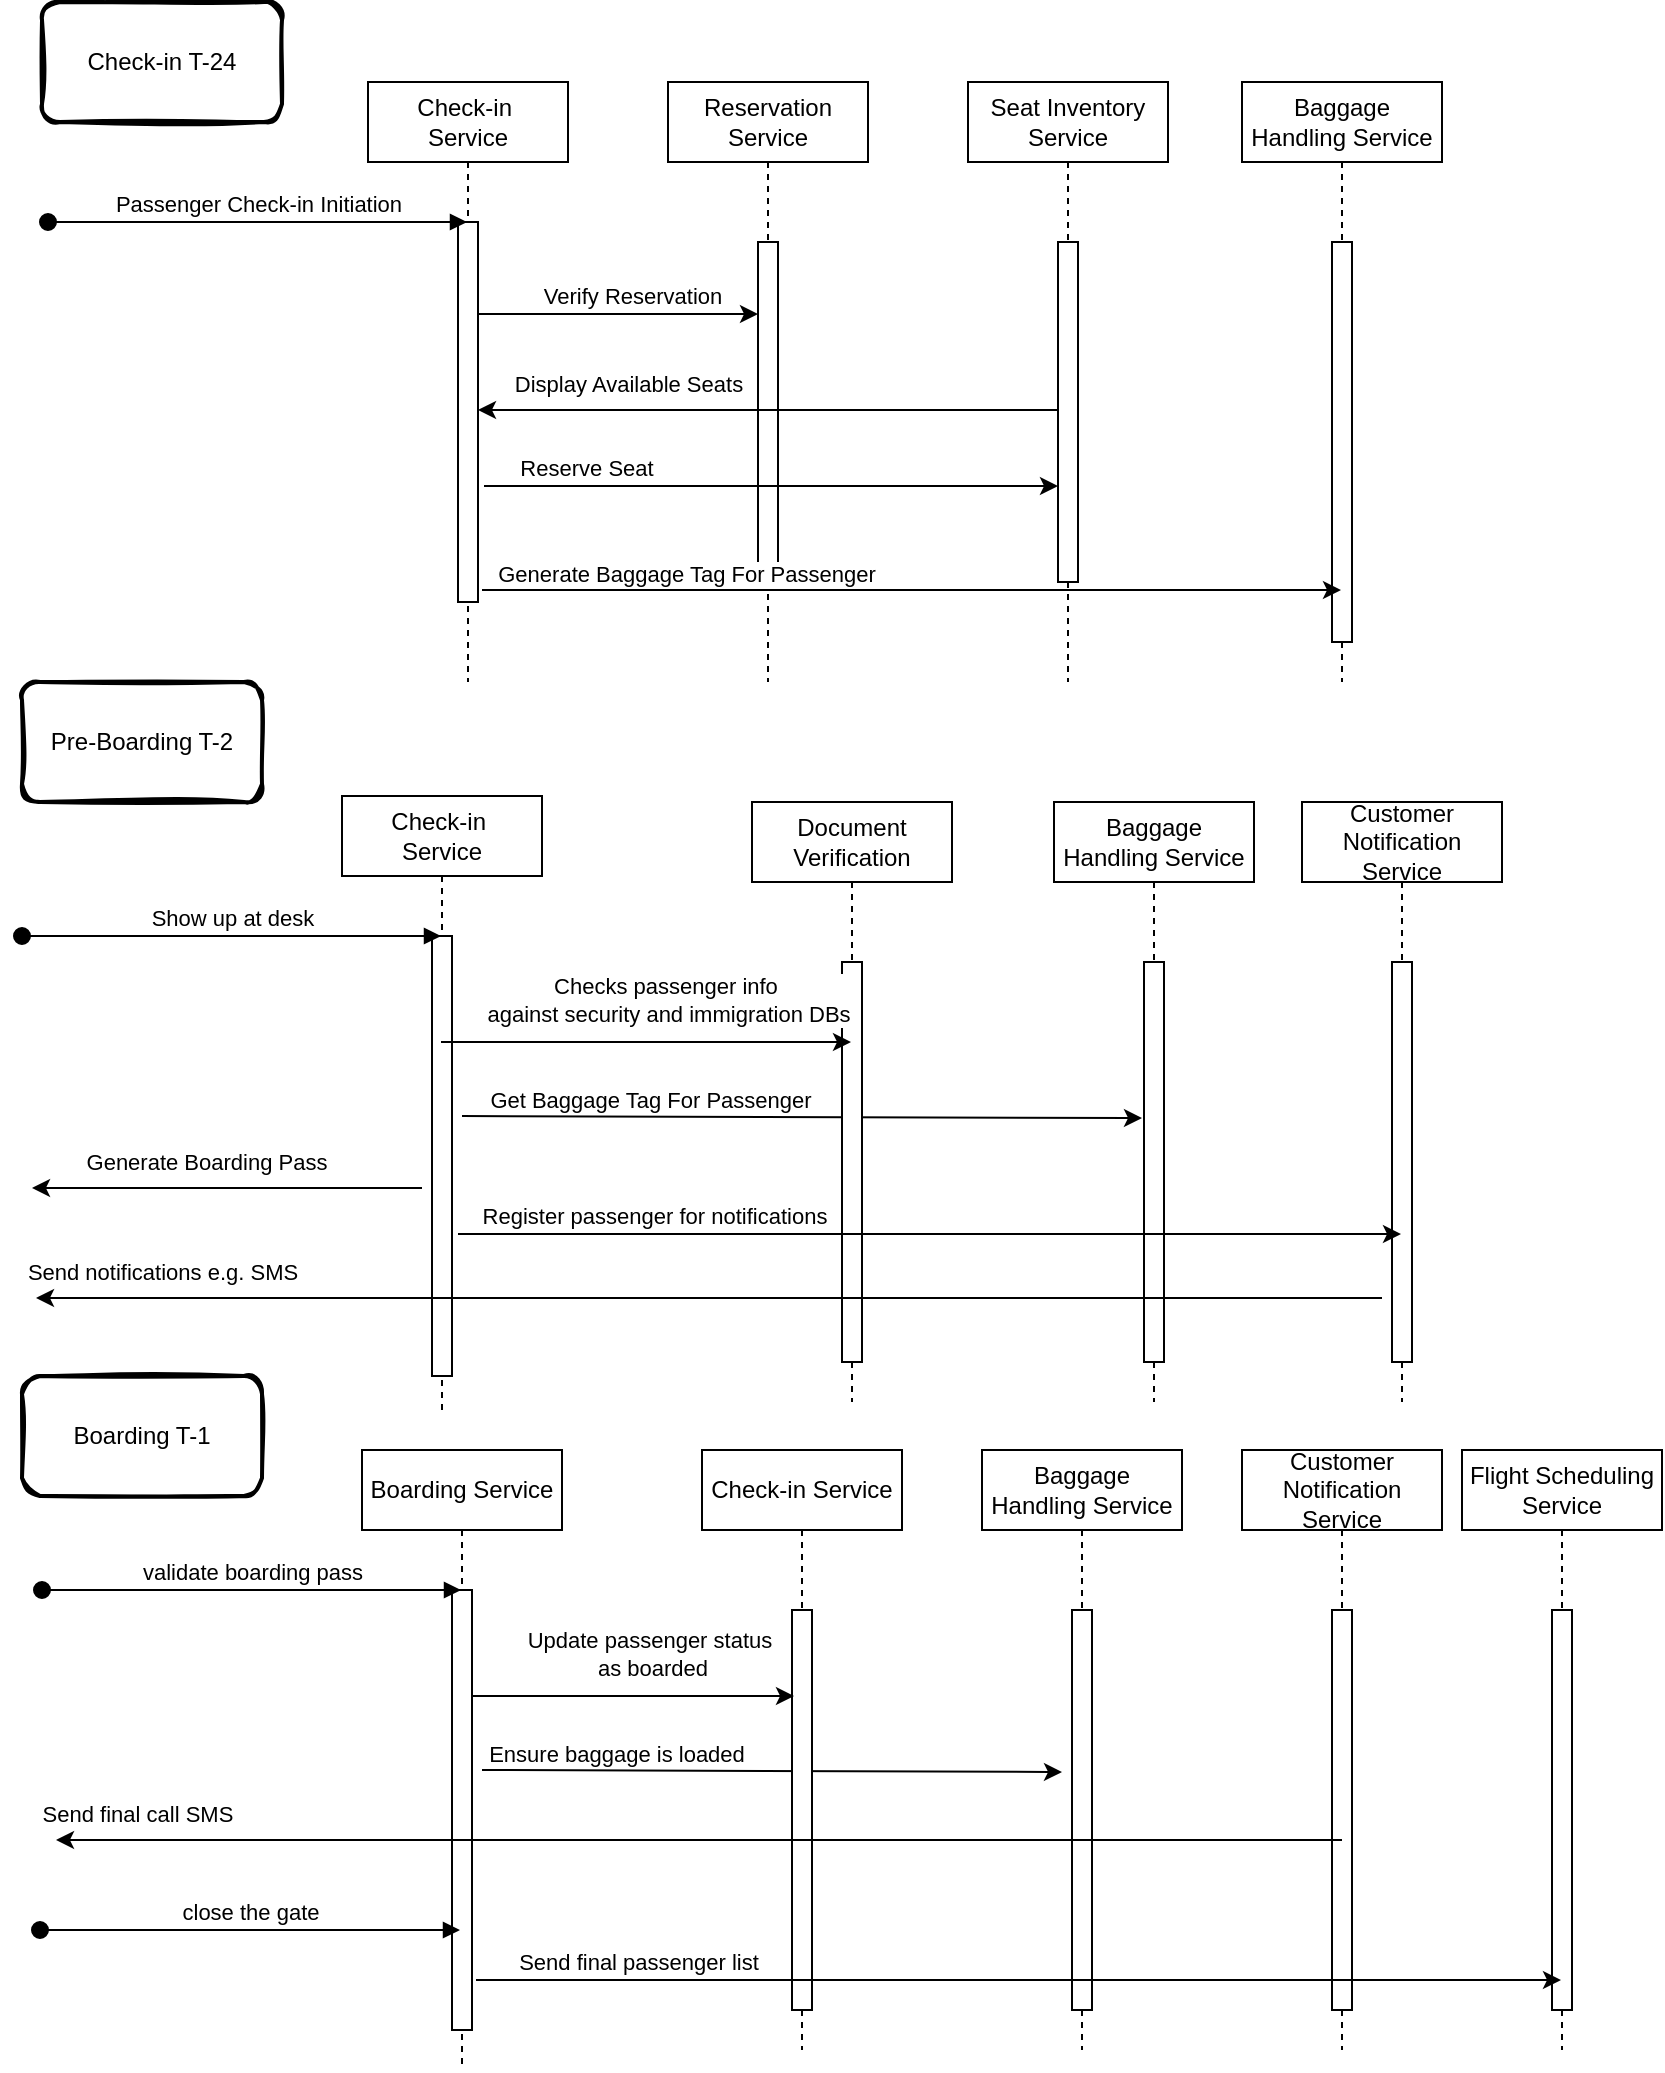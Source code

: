 <mxfile version="24.7.17">
  <diagram name="Page-1" id="2YBvvXClWsGukQMizWep">
    <mxGraphModel dx="1434" dy="738" grid="1" gridSize="10" guides="1" tooltips="1" connect="1" arrows="1" fold="1" page="1" pageScale="1" pageWidth="850" pageHeight="1100" math="0" shadow="0">
      <root>
        <mxCell id="0" />
        <mxCell id="1" parent="0" />
        <mxCell id="aM9ryv3xv72pqoxQDRHE-1" value="Check-in&amp;nbsp;&lt;div&gt;Service&lt;/div&gt;" style="shape=umlLifeline;perimeter=lifelinePerimeter;whiteSpace=wrap;html=1;container=0;dropTarget=0;collapsible=0;recursiveResize=0;outlineConnect=0;portConstraint=eastwest;newEdgeStyle={&quot;edgeStyle&quot;:&quot;elbowEdgeStyle&quot;,&quot;elbow&quot;:&quot;vertical&quot;,&quot;curved&quot;:0,&quot;rounded&quot;:0};" parent="1" vertex="1">
          <mxGeometry x="183" y="50" width="100" height="300" as="geometry" />
        </mxCell>
        <mxCell id="aM9ryv3xv72pqoxQDRHE-2" value="" style="html=1;points=[];perimeter=orthogonalPerimeter;outlineConnect=0;targetShapes=umlLifeline;portConstraint=eastwest;newEdgeStyle={&quot;edgeStyle&quot;:&quot;elbowEdgeStyle&quot;,&quot;elbow&quot;:&quot;vertical&quot;,&quot;curved&quot;:0,&quot;rounded&quot;:0};" parent="aM9ryv3xv72pqoxQDRHE-1" vertex="1">
          <mxGeometry x="45" y="70" width="10" height="190" as="geometry" />
        </mxCell>
        <mxCell id="aM9ryv3xv72pqoxQDRHE-3" value="Passenger Check-in Initiation" style="html=1;verticalAlign=bottom;startArrow=oval;endArrow=block;startSize=8;edgeStyle=elbowEdgeStyle;elbow=vertical;curved=0;rounded=0;" parent="aM9ryv3xv72pqoxQDRHE-1" target="aM9ryv3xv72pqoxQDRHE-1" edge="1">
          <mxGeometry relative="1" as="geometry">
            <mxPoint x="-160" y="70" as="sourcePoint" />
            <mxPoint x="-32" y="69" as="targetPoint" />
          </mxGeometry>
        </mxCell>
        <mxCell id="aM9ryv3xv72pqoxQDRHE-5" value="Reservation Service" style="shape=umlLifeline;perimeter=lifelinePerimeter;whiteSpace=wrap;html=1;container=0;dropTarget=0;collapsible=0;recursiveResize=0;outlineConnect=0;portConstraint=eastwest;newEdgeStyle={&quot;edgeStyle&quot;:&quot;elbowEdgeStyle&quot;,&quot;elbow&quot;:&quot;vertical&quot;,&quot;curved&quot;:0,&quot;rounded&quot;:0};" parent="1" vertex="1">
          <mxGeometry x="333" y="50" width="100" height="300" as="geometry" />
        </mxCell>
        <mxCell id="aM9ryv3xv72pqoxQDRHE-6" value="" style="html=1;points=[];perimeter=orthogonalPerimeter;outlineConnect=0;targetShapes=umlLifeline;portConstraint=eastwest;newEdgeStyle={&quot;edgeStyle&quot;:&quot;elbowEdgeStyle&quot;,&quot;elbow&quot;:&quot;vertical&quot;,&quot;curved&quot;:0,&quot;rounded&quot;:0};" parent="aM9ryv3xv72pqoxQDRHE-5" vertex="1">
          <mxGeometry x="45" y="80" width="10" height="170" as="geometry" />
        </mxCell>
        <mxCell id="A5Q3U65SZ9ayOwc_HAjR-1" value="" style="endArrow=classic;html=1;rounded=0;" edge="1" parent="1" target="aM9ryv3xv72pqoxQDRHE-6">
          <mxGeometry width="50" height="50" relative="1" as="geometry">
            <mxPoint x="238" y="166" as="sourcePoint" />
            <mxPoint x="373" y="170" as="targetPoint" />
          </mxGeometry>
        </mxCell>
        <mxCell id="A5Q3U65SZ9ayOwc_HAjR-2" value="Verify Reservation" style="edgeLabel;html=1;align=center;verticalAlign=middle;resizable=0;points=[];" vertex="1" connectable="0" parent="A5Q3U65SZ9ayOwc_HAjR-1">
          <mxGeometry x="0.1" y="1" relative="1" as="geometry">
            <mxPoint y="-8" as="offset" />
          </mxGeometry>
        </mxCell>
        <mxCell id="A5Q3U65SZ9ayOwc_HAjR-4" value="Seat Inventory Service" style="shape=umlLifeline;perimeter=lifelinePerimeter;whiteSpace=wrap;html=1;container=0;dropTarget=0;collapsible=0;recursiveResize=0;outlineConnect=0;portConstraint=eastwest;newEdgeStyle={&quot;edgeStyle&quot;:&quot;elbowEdgeStyle&quot;,&quot;elbow&quot;:&quot;vertical&quot;,&quot;curved&quot;:0,&quot;rounded&quot;:0};" vertex="1" parent="1">
          <mxGeometry x="483" y="50" width="100" height="300" as="geometry" />
        </mxCell>
        <mxCell id="A5Q3U65SZ9ayOwc_HAjR-5" value="" style="html=1;points=[];perimeter=orthogonalPerimeter;outlineConnect=0;targetShapes=umlLifeline;portConstraint=eastwest;newEdgeStyle={&quot;edgeStyle&quot;:&quot;elbowEdgeStyle&quot;,&quot;elbow&quot;:&quot;vertical&quot;,&quot;curved&quot;:0,&quot;rounded&quot;:0};" vertex="1" parent="A5Q3U65SZ9ayOwc_HAjR-4">
          <mxGeometry x="45" y="80" width="10" height="170" as="geometry" />
        </mxCell>
        <mxCell id="A5Q3U65SZ9ayOwc_HAjR-6" value="" style="endArrow=classic;html=1;rounded=0;" edge="1" parent="1" source="A5Q3U65SZ9ayOwc_HAjR-5">
          <mxGeometry width="50" height="50" relative="1" as="geometry">
            <mxPoint x="520" y="210" as="sourcePoint" />
            <mxPoint x="238" y="214" as="targetPoint" />
          </mxGeometry>
        </mxCell>
        <mxCell id="A5Q3U65SZ9ayOwc_HAjR-7" value="Display Available Seats" style="edgeLabel;html=1;align=center;verticalAlign=middle;resizable=0;points=[];" vertex="1" connectable="0" parent="A5Q3U65SZ9ayOwc_HAjR-6">
          <mxGeometry x="-0.433" y="1" relative="1" as="geometry">
            <mxPoint x="-133" y="-14" as="offset" />
          </mxGeometry>
        </mxCell>
        <mxCell id="A5Q3U65SZ9ayOwc_HAjR-8" value="" style="endArrow=classic;html=1;rounded=0;" edge="1" parent="1">
          <mxGeometry width="50" height="50" relative="1" as="geometry">
            <mxPoint x="241" y="252" as="sourcePoint" />
            <mxPoint x="528" y="252" as="targetPoint" />
          </mxGeometry>
        </mxCell>
        <mxCell id="A5Q3U65SZ9ayOwc_HAjR-9" value="Reserve Seat" style="edgeLabel;html=1;align=center;verticalAlign=middle;resizable=0;points=[];" vertex="1" connectable="0" parent="A5Q3U65SZ9ayOwc_HAjR-8">
          <mxGeometry x="0.1" y="1" relative="1" as="geometry">
            <mxPoint x="-107" y="-8" as="offset" />
          </mxGeometry>
        </mxCell>
        <mxCell id="A5Q3U65SZ9ayOwc_HAjR-11" value="Baggage Handling Service" style="shape=umlLifeline;perimeter=lifelinePerimeter;whiteSpace=wrap;html=1;container=0;dropTarget=0;collapsible=0;recursiveResize=0;outlineConnect=0;portConstraint=eastwest;newEdgeStyle={&quot;edgeStyle&quot;:&quot;elbowEdgeStyle&quot;,&quot;elbow&quot;:&quot;vertical&quot;,&quot;curved&quot;:0,&quot;rounded&quot;:0};" vertex="1" parent="1">
          <mxGeometry x="620" y="50" width="100" height="300" as="geometry" />
        </mxCell>
        <mxCell id="A5Q3U65SZ9ayOwc_HAjR-12" value="" style="html=1;points=[];perimeter=orthogonalPerimeter;outlineConnect=0;targetShapes=umlLifeline;portConstraint=eastwest;newEdgeStyle={&quot;edgeStyle&quot;:&quot;elbowEdgeStyle&quot;,&quot;elbow&quot;:&quot;vertical&quot;,&quot;curved&quot;:0,&quot;rounded&quot;:0};" vertex="1" parent="A5Q3U65SZ9ayOwc_HAjR-11">
          <mxGeometry x="45" y="80" width="10" height="200" as="geometry" />
        </mxCell>
        <mxCell id="A5Q3U65SZ9ayOwc_HAjR-14" value="" style="endArrow=classic;html=1;rounded=0;" edge="1" parent="1">
          <mxGeometry width="50" height="50" relative="1" as="geometry">
            <mxPoint x="240" y="304" as="sourcePoint" />
            <mxPoint x="669.5" y="304" as="targetPoint" />
          </mxGeometry>
        </mxCell>
        <mxCell id="A5Q3U65SZ9ayOwc_HAjR-15" value="Generate Baggage Tag For Passenger" style="edgeLabel;html=1;align=center;verticalAlign=middle;resizable=0;points=[];" vertex="1" connectable="0" parent="A5Q3U65SZ9ayOwc_HAjR-14">
          <mxGeometry x="0.1" y="1" relative="1" as="geometry">
            <mxPoint x="-134" y="-7" as="offset" />
          </mxGeometry>
        </mxCell>
        <mxCell id="A5Q3U65SZ9ayOwc_HAjR-16" value="Check-in&amp;nbsp;&lt;div&gt;Service&lt;/div&gt;" style="shape=umlLifeline;perimeter=lifelinePerimeter;whiteSpace=wrap;html=1;container=0;dropTarget=0;collapsible=0;recursiveResize=0;outlineConnect=0;portConstraint=eastwest;newEdgeStyle={&quot;edgeStyle&quot;:&quot;elbowEdgeStyle&quot;,&quot;elbow&quot;:&quot;vertical&quot;,&quot;curved&quot;:0,&quot;rounded&quot;:0};" vertex="1" parent="1">
          <mxGeometry x="170" y="407" width="100" height="310" as="geometry" />
        </mxCell>
        <mxCell id="A5Q3U65SZ9ayOwc_HAjR-17" value="" style="html=1;points=[];perimeter=orthogonalPerimeter;outlineConnect=0;targetShapes=umlLifeline;portConstraint=eastwest;newEdgeStyle={&quot;edgeStyle&quot;:&quot;elbowEdgeStyle&quot;,&quot;elbow&quot;:&quot;vertical&quot;,&quot;curved&quot;:0,&quot;rounded&quot;:0};" vertex="1" parent="A5Q3U65SZ9ayOwc_HAjR-16">
          <mxGeometry x="45" y="70" width="10" height="220" as="geometry" />
        </mxCell>
        <mxCell id="A5Q3U65SZ9ayOwc_HAjR-18" value="Show up at desk" style="html=1;verticalAlign=bottom;startArrow=oval;endArrow=block;startSize=8;edgeStyle=elbowEdgeStyle;elbow=vertical;curved=0;rounded=0;" edge="1" parent="A5Q3U65SZ9ayOwc_HAjR-16" target="A5Q3U65SZ9ayOwc_HAjR-16">
          <mxGeometry relative="1" as="geometry">
            <mxPoint x="-160" y="70" as="sourcePoint" />
            <mxPoint x="-32" y="69" as="targetPoint" />
          </mxGeometry>
        </mxCell>
        <mxCell id="A5Q3U65SZ9ayOwc_HAjR-29" value="Baggage Handling Service" style="shape=umlLifeline;perimeter=lifelinePerimeter;whiteSpace=wrap;html=1;container=0;dropTarget=0;collapsible=0;recursiveResize=0;outlineConnect=0;portConstraint=eastwest;newEdgeStyle={&quot;edgeStyle&quot;:&quot;elbowEdgeStyle&quot;,&quot;elbow&quot;:&quot;vertical&quot;,&quot;curved&quot;:0,&quot;rounded&quot;:0};" vertex="1" parent="1">
          <mxGeometry x="526" y="410" width="100" height="300" as="geometry" />
        </mxCell>
        <mxCell id="A5Q3U65SZ9ayOwc_HAjR-30" value="" style="html=1;points=[];perimeter=orthogonalPerimeter;outlineConnect=0;targetShapes=umlLifeline;portConstraint=eastwest;newEdgeStyle={&quot;edgeStyle&quot;:&quot;elbowEdgeStyle&quot;,&quot;elbow&quot;:&quot;vertical&quot;,&quot;curved&quot;:0,&quot;rounded&quot;:0};" vertex="1" parent="A5Q3U65SZ9ayOwc_HAjR-29">
          <mxGeometry x="45" y="80" width="10" height="200" as="geometry" />
        </mxCell>
        <mxCell id="A5Q3U65SZ9ayOwc_HAjR-31" value="" style="endArrow=classic;html=1;rounded=0;" edge="1" parent="1">
          <mxGeometry width="50" height="50" relative="1" as="geometry">
            <mxPoint x="230" y="567" as="sourcePoint" />
            <mxPoint x="570" y="568" as="targetPoint" />
          </mxGeometry>
        </mxCell>
        <mxCell id="A5Q3U65SZ9ayOwc_HAjR-32" value="Get Baggage Tag For Passenger" style="edgeLabel;html=1;align=center;verticalAlign=middle;resizable=0;points=[];" vertex="1" connectable="0" parent="A5Q3U65SZ9ayOwc_HAjR-31">
          <mxGeometry x="0.1" y="1" relative="1" as="geometry">
            <mxPoint x="-93" y="-8" as="offset" />
          </mxGeometry>
        </mxCell>
        <mxCell id="A5Q3U65SZ9ayOwc_HAjR-33" value="Document Verification" style="shape=umlLifeline;perimeter=lifelinePerimeter;whiteSpace=wrap;html=1;container=0;dropTarget=0;collapsible=0;recursiveResize=0;outlineConnect=0;portConstraint=eastwest;newEdgeStyle={&quot;edgeStyle&quot;:&quot;elbowEdgeStyle&quot;,&quot;elbow&quot;:&quot;vertical&quot;,&quot;curved&quot;:0,&quot;rounded&quot;:0};" vertex="1" parent="1">
          <mxGeometry x="375" y="410" width="100" height="300" as="geometry" />
        </mxCell>
        <mxCell id="A5Q3U65SZ9ayOwc_HAjR-34" value="" style="html=1;points=[];perimeter=orthogonalPerimeter;outlineConnect=0;targetShapes=umlLifeline;portConstraint=eastwest;newEdgeStyle={&quot;edgeStyle&quot;:&quot;elbowEdgeStyle&quot;,&quot;elbow&quot;:&quot;vertical&quot;,&quot;curved&quot;:0,&quot;rounded&quot;:0};" vertex="1" parent="A5Q3U65SZ9ayOwc_HAjR-33">
          <mxGeometry x="45" y="80" width="10" height="200" as="geometry" />
        </mxCell>
        <mxCell id="A5Q3U65SZ9ayOwc_HAjR-35" value="" style="endArrow=classic;html=1;rounded=0;" edge="1" parent="1">
          <mxGeometry width="50" height="50" relative="1" as="geometry">
            <mxPoint x="219.5" y="530" as="sourcePoint" />
            <mxPoint x="424.5" y="530" as="targetPoint" />
          </mxGeometry>
        </mxCell>
        <mxCell id="A5Q3U65SZ9ayOwc_HAjR-36" value="Checks passenger info&amp;nbsp;&lt;div&gt;against security and immigration DBs&lt;/div&gt;" style="edgeLabel;html=1;align=center;verticalAlign=middle;resizable=0;points=[];" vertex="1" connectable="0" parent="A5Q3U65SZ9ayOwc_HAjR-35">
          <mxGeometry x="0.107" y="-1" relative="1" as="geometry">
            <mxPoint y="-22" as="offset" />
          </mxGeometry>
        </mxCell>
        <mxCell id="A5Q3U65SZ9ayOwc_HAjR-42" value="" style="endArrow=classic;html=1;rounded=0;" edge="1" parent="1">
          <mxGeometry width="50" height="50" relative="1" as="geometry">
            <mxPoint x="210" y="603" as="sourcePoint" />
            <mxPoint x="15" y="603" as="targetPoint" />
          </mxGeometry>
        </mxCell>
        <mxCell id="A5Q3U65SZ9ayOwc_HAjR-43" value="Generate Boarding Pass" style="edgeLabel;html=1;align=center;verticalAlign=middle;resizable=0;points=[];" vertex="1" connectable="0" parent="A5Q3U65SZ9ayOwc_HAjR-42">
          <mxGeometry x="-0.433" y="1" relative="1" as="geometry">
            <mxPoint x="-53" y="-14" as="offset" />
          </mxGeometry>
        </mxCell>
        <mxCell id="A5Q3U65SZ9ayOwc_HAjR-44" value="Customer Notification Service" style="shape=umlLifeline;perimeter=lifelinePerimeter;whiteSpace=wrap;html=1;container=0;dropTarget=0;collapsible=0;recursiveResize=0;outlineConnect=0;portConstraint=eastwest;newEdgeStyle={&quot;edgeStyle&quot;:&quot;elbowEdgeStyle&quot;,&quot;elbow&quot;:&quot;vertical&quot;,&quot;curved&quot;:0,&quot;rounded&quot;:0};" vertex="1" parent="1">
          <mxGeometry x="650" y="410" width="100" height="300" as="geometry" />
        </mxCell>
        <mxCell id="A5Q3U65SZ9ayOwc_HAjR-45" value="" style="html=1;points=[];perimeter=orthogonalPerimeter;outlineConnect=0;targetShapes=umlLifeline;portConstraint=eastwest;newEdgeStyle={&quot;edgeStyle&quot;:&quot;elbowEdgeStyle&quot;,&quot;elbow&quot;:&quot;vertical&quot;,&quot;curved&quot;:0,&quot;rounded&quot;:0};" vertex="1" parent="A5Q3U65SZ9ayOwc_HAjR-44">
          <mxGeometry x="45" y="80" width="10" height="200" as="geometry" />
        </mxCell>
        <mxCell id="A5Q3U65SZ9ayOwc_HAjR-46" value="" style="endArrow=classic;html=1;rounded=0;" edge="1" parent="1" target="A5Q3U65SZ9ayOwc_HAjR-44">
          <mxGeometry width="50" height="50" relative="1" as="geometry">
            <mxPoint x="228" y="626" as="sourcePoint" />
            <mxPoint x="568" y="627" as="targetPoint" />
          </mxGeometry>
        </mxCell>
        <mxCell id="A5Q3U65SZ9ayOwc_HAjR-47" value="Register passenger for notifications" style="edgeLabel;html=1;align=center;verticalAlign=middle;resizable=0;points=[];" vertex="1" connectable="0" parent="A5Q3U65SZ9ayOwc_HAjR-46">
          <mxGeometry x="0.1" y="1" relative="1" as="geometry">
            <mxPoint x="-162" y="-8" as="offset" />
          </mxGeometry>
        </mxCell>
        <mxCell id="A5Q3U65SZ9ayOwc_HAjR-48" value="" style="endArrow=classic;html=1;rounded=0;" edge="1" parent="1">
          <mxGeometry width="50" height="50" relative="1" as="geometry">
            <mxPoint x="690" y="658" as="sourcePoint" />
            <mxPoint x="17" y="658" as="targetPoint" />
          </mxGeometry>
        </mxCell>
        <mxCell id="A5Q3U65SZ9ayOwc_HAjR-49" value="Send notifications e.g. SMS" style="edgeLabel;html=1;align=center;verticalAlign=middle;resizable=0;points=[];" vertex="1" connectable="0" parent="A5Q3U65SZ9ayOwc_HAjR-48">
          <mxGeometry x="-0.433" y="1" relative="1" as="geometry">
            <mxPoint x="-419" y="-14" as="offset" />
          </mxGeometry>
        </mxCell>
        <mxCell id="A5Q3U65SZ9ayOwc_HAjR-50" value="Boarding Service" style="shape=umlLifeline;perimeter=lifelinePerimeter;whiteSpace=wrap;html=1;container=0;dropTarget=0;collapsible=0;recursiveResize=0;outlineConnect=0;portConstraint=eastwest;newEdgeStyle={&quot;edgeStyle&quot;:&quot;elbowEdgeStyle&quot;,&quot;elbow&quot;:&quot;vertical&quot;,&quot;curved&quot;:0,&quot;rounded&quot;:0};" vertex="1" parent="1">
          <mxGeometry x="180" y="734" width="100" height="310" as="geometry" />
        </mxCell>
        <mxCell id="A5Q3U65SZ9ayOwc_HAjR-51" value="" style="html=1;points=[];perimeter=orthogonalPerimeter;outlineConnect=0;targetShapes=umlLifeline;portConstraint=eastwest;newEdgeStyle={&quot;edgeStyle&quot;:&quot;elbowEdgeStyle&quot;,&quot;elbow&quot;:&quot;vertical&quot;,&quot;curved&quot;:0,&quot;rounded&quot;:0};" vertex="1" parent="A5Q3U65SZ9ayOwc_HAjR-50">
          <mxGeometry x="45" y="70" width="10" height="220" as="geometry" />
        </mxCell>
        <mxCell id="A5Q3U65SZ9ayOwc_HAjR-52" value="validate boarding pass" style="html=1;verticalAlign=bottom;startArrow=oval;endArrow=block;startSize=8;edgeStyle=elbowEdgeStyle;elbow=vertical;curved=0;rounded=0;" edge="1" parent="A5Q3U65SZ9ayOwc_HAjR-50" target="A5Q3U65SZ9ayOwc_HAjR-50">
          <mxGeometry relative="1" as="geometry">
            <mxPoint x="-160" y="70" as="sourcePoint" />
            <mxPoint x="-32" y="69" as="targetPoint" />
          </mxGeometry>
        </mxCell>
        <mxCell id="A5Q3U65SZ9ayOwc_HAjR-53" value="Baggage Handling Service" style="shape=umlLifeline;perimeter=lifelinePerimeter;whiteSpace=wrap;html=1;container=0;dropTarget=0;collapsible=0;recursiveResize=0;outlineConnect=0;portConstraint=eastwest;newEdgeStyle={&quot;edgeStyle&quot;:&quot;elbowEdgeStyle&quot;,&quot;elbow&quot;:&quot;vertical&quot;,&quot;curved&quot;:0,&quot;rounded&quot;:0};" vertex="1" parent="1">
          <mxGeometry x="490" y="734" width="100" height="300" as="geometry" />
        </mxCell>
        <mxCell id="A5Q3U65SZ9ayOwc_HAjR-54" value="" style="html=1;points=[];perimeter=orthogonalPerimeter;outlineConnect=0;targetShapes=umlLifeline;portConstraint=eastwest;newEdgeStyle={&quot;edgeStyle&quot;:&quot;elbowEdgeStyle&quot;,&quot;elbow&quot;:&quot;vertical&quot;,&quot;curved&quot;:0,&quot;rounded&quot;:0};" vertex="1" parent="A5Q3U65SZ9ayOwc_HAjR-53">
          <mxGeometry x="45" y="80" width="10" height="200" as="geometry" />
        </mxCell>
        <mxCell id="A5Q3U65SZ9ayOwc_HAjR-55" value="" style="endArrow=classic;html=1;rounded=0;" edge="1" parent="1">
          <mxGeometry width="50" height="50" relative="1" as="geometry">
            <mxPoint x="240" y="894" as="sourcePoint" />
            <mxPoint x="530" y="895" as="targetPoint" />
          </mxGeometry>
        </mxCell>
        <mxCell id="A5Q3U65SZ9ayOwc_HAjR-56" value="Ensure baggage is loaded" style="edgeLabel;html=1;align=center;verticalAlign=middle;resizable=0;points=[];" vertex="1" connectable="0" parent="A5Q3U65SZ9ayOwc_HAjR-55">
          <mxGeometry x="0.1" y="1" relative="1" as="geometry">
            <mxPoint x="-93" y="-8" as="offset" />
          </mxGeometry>
        </mxCell>
        <mxCell id="A5Q3U65SZ9ayOwc_HAjR-57" value="Check-in Service" style="shape=umlLifeline;perimeter=lifelinePerimeter;whiteSpace=wrap;html=1;container=0;dropTarget=0;collapsible=0;recursiveResize=0;outlineConnect=0;portConstraint=eastwest;newEdgeStyle={&quot;edgeStyle&quot;:&quot;elbowEdgeStyle&quot;,&quot;elbow&quot;:&quot;vertical&quot;,&quot;curved&quot;:0,&quot;rounded&quot;:0};" vertex="1" parent="1">
          <mxGeometry x="350" y="734" width="100" height="300" as="geometry" />
        </mxCell>
        <mxCell id="A5Q3U65SZ9ayOwc_HAjR-58" value="" style="html=1;points=[];perimeter=orthogonalPerimeter;outlineConnect=0;targetShapes=umlLifeline;portConstraint=eastwest;newEdgeStyle={&quot;edgeStyle&quot;:&quot;elbowEdgeStyle&quot;,&quot;elbow&quot;:&quot;vertical&quot;,&quot;curved&quot;:0,&quot;rounded&quot;:0};" vertex="1" parent="A5Q3U65SZ9ayOwc_HAjR-57">
          <mxGeometry x="45" y="80" width="10" height="200" as="geometry" />
        </mxCell>
        <mxCell id="A5Q3U65SZ9ayOwc_HAjR-59" value="" style="endArrow=classic;html=1;rounded=0;" edge="1" parent="1">
          <mxGeometry width="50" height="50" relative="1" as="geometry">
            <mxPoint x="235.5" y="857" as="sourcePoint" />
            <mxPoint x="396" y="857" as="targetPoint" />
          </mxGeometry>
        </mxCell>
        <mxCell id="A5Q3U65SZ9ayOwc_HAjR-60" value="Update passenger status&amp;nbsp;&lt;div&gt;as boarded&lt;/div&gt;" style="edgeLabel;html=1;align=center;verticalAlign=middle;resizable=0;points=[];" vertex="1" connectable="0" parent="A5Q3U65SZ9ayOwc_HAjR-59">
          <mxGeometry x="0.107" y="-1" relative="1" as="geometry">
            <mxPoint y="-22" as="offset" />
          </mxGeometry>
        </mxCell>
        <mxCell id="A5Q3U65SZ9ayOwc_HAjR-62" value="Customer Notification Service" style="shape=umlLifeline;perimeter=lifelinePerimeter;whiteSpace=wrap;html=1;container=0;dropTarget=0;collapsible=0;recursiveResize=0;outlineConnect=0;portConstraint=eastwest;newEdgeStyle={&quot;edgeStyle&quot;:&quot;elbowEdgeStyle&quot;,&quot;elbow&quot;:&quot;vertical&quot;,&quot;curved&quot;:0,&quot;rounded&quot;:0};" vertex="1" parent="1">
          <mxGeometry x="620" y="734" width="100" height="300" as="geometry" />
        </mxCell>
        <mxCell id="A5Q3U65SZ9ayOwc_HAjR-63" value="" style="html=1;points=[];perimeter=orthogonalPerimeter;outlineConnect=0;targetShapes=umlLifeline;portConstraint=eastwest;newEdgeStyle={&quot;edgeStyle&quot;:&quot;elbowEdgeStyle&quot;,&quot;elbow&quot;:&quot;vertical&quot;,&quot;curved&quot;:0,&quot;rounded&quot;:0};" vertex="1" parent="A5Q3U65SZ9ayOwc_HAjR-62">
          <mxGeometry x="45" y="80" width="10" height="200" as="geometry" />
        </mxCell>
        <mxCell id="A5Q3U65SZ9ayOwc_HAjR-68" value="Boarding T-1" style="rounded=1;whiteSpace=wrap;html=1;strokeWidth=2;fillWeight=4;hachureGap=8;hachureAngle=45;fillColor=none;sketch=1;" vertex="1" parent="1">
          <mxGeometry x="10" y="697" width="120" height="60" as="geometry" />
        </mxCell>
        <mxCell id="A5Q3U65SZ9ayOwc_HAjR-69" value="Pre-Boarding T-2" style="rounded=1;whiteSpace=wrap;html=1;strokeWidth=2;fillWeight=4;hachureGap=8;hachureAngle=45;fillColor=none;sketch=1;" vertex="1" parent="1">
          <mxGeometry x="10" y="350" width="120" height="60" as="geometry" />
        </mxCell>
        <mxCell id="A5Q3U65SZ9ayOwc_HAjR-70" value="Check-in T-24" style="rounded=1;whiteSpace=wrap;html=1;strokeWidth=2;fillWeight=4;hachureGap=8;hachureAngle=45;fillColor=none;sketch=1;" vertex="1" parent="1">
          <mxGeometry x="20" y="10" width="120" height="60" as="geometry" />
        </mxCell>
        <mxCell id="A5Q3U65SZ9ayOwc_HAjR-71" value="" style="endArrow=classic;html=1;rounded=0;" edge="1" parent="1">
          <mxGeometry width="50" height="50" relative="1" as="geometry">
            <mxPoint x="670" y="929" as="sourcePoint" />
            <mxPoint x="27" y="929" as="targetPoint" />
          </mxGeometry>
        </mxCell>
        <mxCell id="A5Q3U65SZ9ayOwc_HAjR-72" value="Send final call SMS&amp;nbsp;" style="edgeLabel;html=1;align=center;verticalAlign=middle;resizable=0;points=[];" vertex="1" connectable="0" parent="A5Q3U65SZ9ayOwc_HAjR-71">
          <mxGeometry x="-0.433" y="1" relative="1" as="geometry">
            <mxPoint x="-419" y="-14" as="offset" />
          </mxGeometry>
        </mxCell>
        <mxCell id="A5Q3U65SZ9ayOwc_HAjR-73" value="close the gate" style="html=1;verticalAlign=bottom;startArrow=oval;endArrow=block;startSize=8;edgeStyle=elbowEdgeStyle;elbow=horizontal;curved=0;rounded=0;" edge="1" parent="1">
          <mxGeometry relative="1" as="geometry">
            <mxPoint x="19" y="974" as="sourcePoint" />
            <mxPoint x="229" y="974" as="targetPoint" />
          </mxGeometry>
        </mxCell>
        <mxCell id="A5Q3U65SZ9ayOwc_HAjR-74" value="Flight Scheduling Service" style="shape=umlLifeline;perimeter=lifelinePerimeter;whiteSpace=wrap;html=1;container=0;dropTarget=0;collapsible=0;recursiveResize=0;outlineConnect=0;portConstraint=eastwest;newEdgeStyle={&quot;edgeStyle&quot;:&quot;elbowEdgeStyle&quot;,&quot;elbow&quot;:&quot;vertical&quot;,&quot;curved&quot;:0,&quot;rounded&quot;:0};" vertex="1" parent="1">
          <mxGeometry x="730" y="734" width="100" height="300" as="geometry" />
        </mxCell>
        <mxCell id="A5Q3U65SZ9ayOwc_HAjR-75" value="" style="html=1;points=[];perimeter=orthogonalPerimeter;outlineConnect=0;targetShapes=umlLifeline;portConstraint=eastwest;newEdgeStyle={&quot;edgeStyle&quot;:&quot;elbowEdgeStyle&quot;,&quot;elbow&quot;:&quot;vertical&quot;,&quot;curved&quot;:0,&quot;rounded&quot;:0};" vertex="1" parent="A5Q3U65SZ9ayOwc_HAjR-74">
          <mxGeometry x="45" y="80" width="10" height="200" as="geometry" />
        </mxCell>
        <mxCell id="A5Q3U65SZ9ayOwc_HAjR-76" value="" style="endArrow=classic;html=1;rounded=0;" edge="1" parent="1" target="A5Q3U65SZ9ayOwc_HAjR-74">
          <mxGeometry width="50" height="50" relative="1" as="geometry">
            <mxPoint x="237" y="999" as="sourcePoint" />
            <mxPoint x="527" y="1000" as="targetPoint" />
          </mxGeometry>
        </mxCell>
        <mxCell id="A5Q3U65SZ9ayOwc_HAjR-77" value="Send final passenger list" style="edgeLabel;html=1;align=center;verticalAlign=middle;resizable=0;points=[];" vertex="1" connectable="0" parent="A5Q3U65SZ9ayOwc_HAjR-76">
          <mxGeometry x="0.1" y="1" relative="1" as="geometry">
            <mxPoint x="-218" y="-8" as="offset" />
          </mxGeometry>
        </mxCell>
      </root>
    </mxGraphModel>
  </diagram>
</mxfile>
